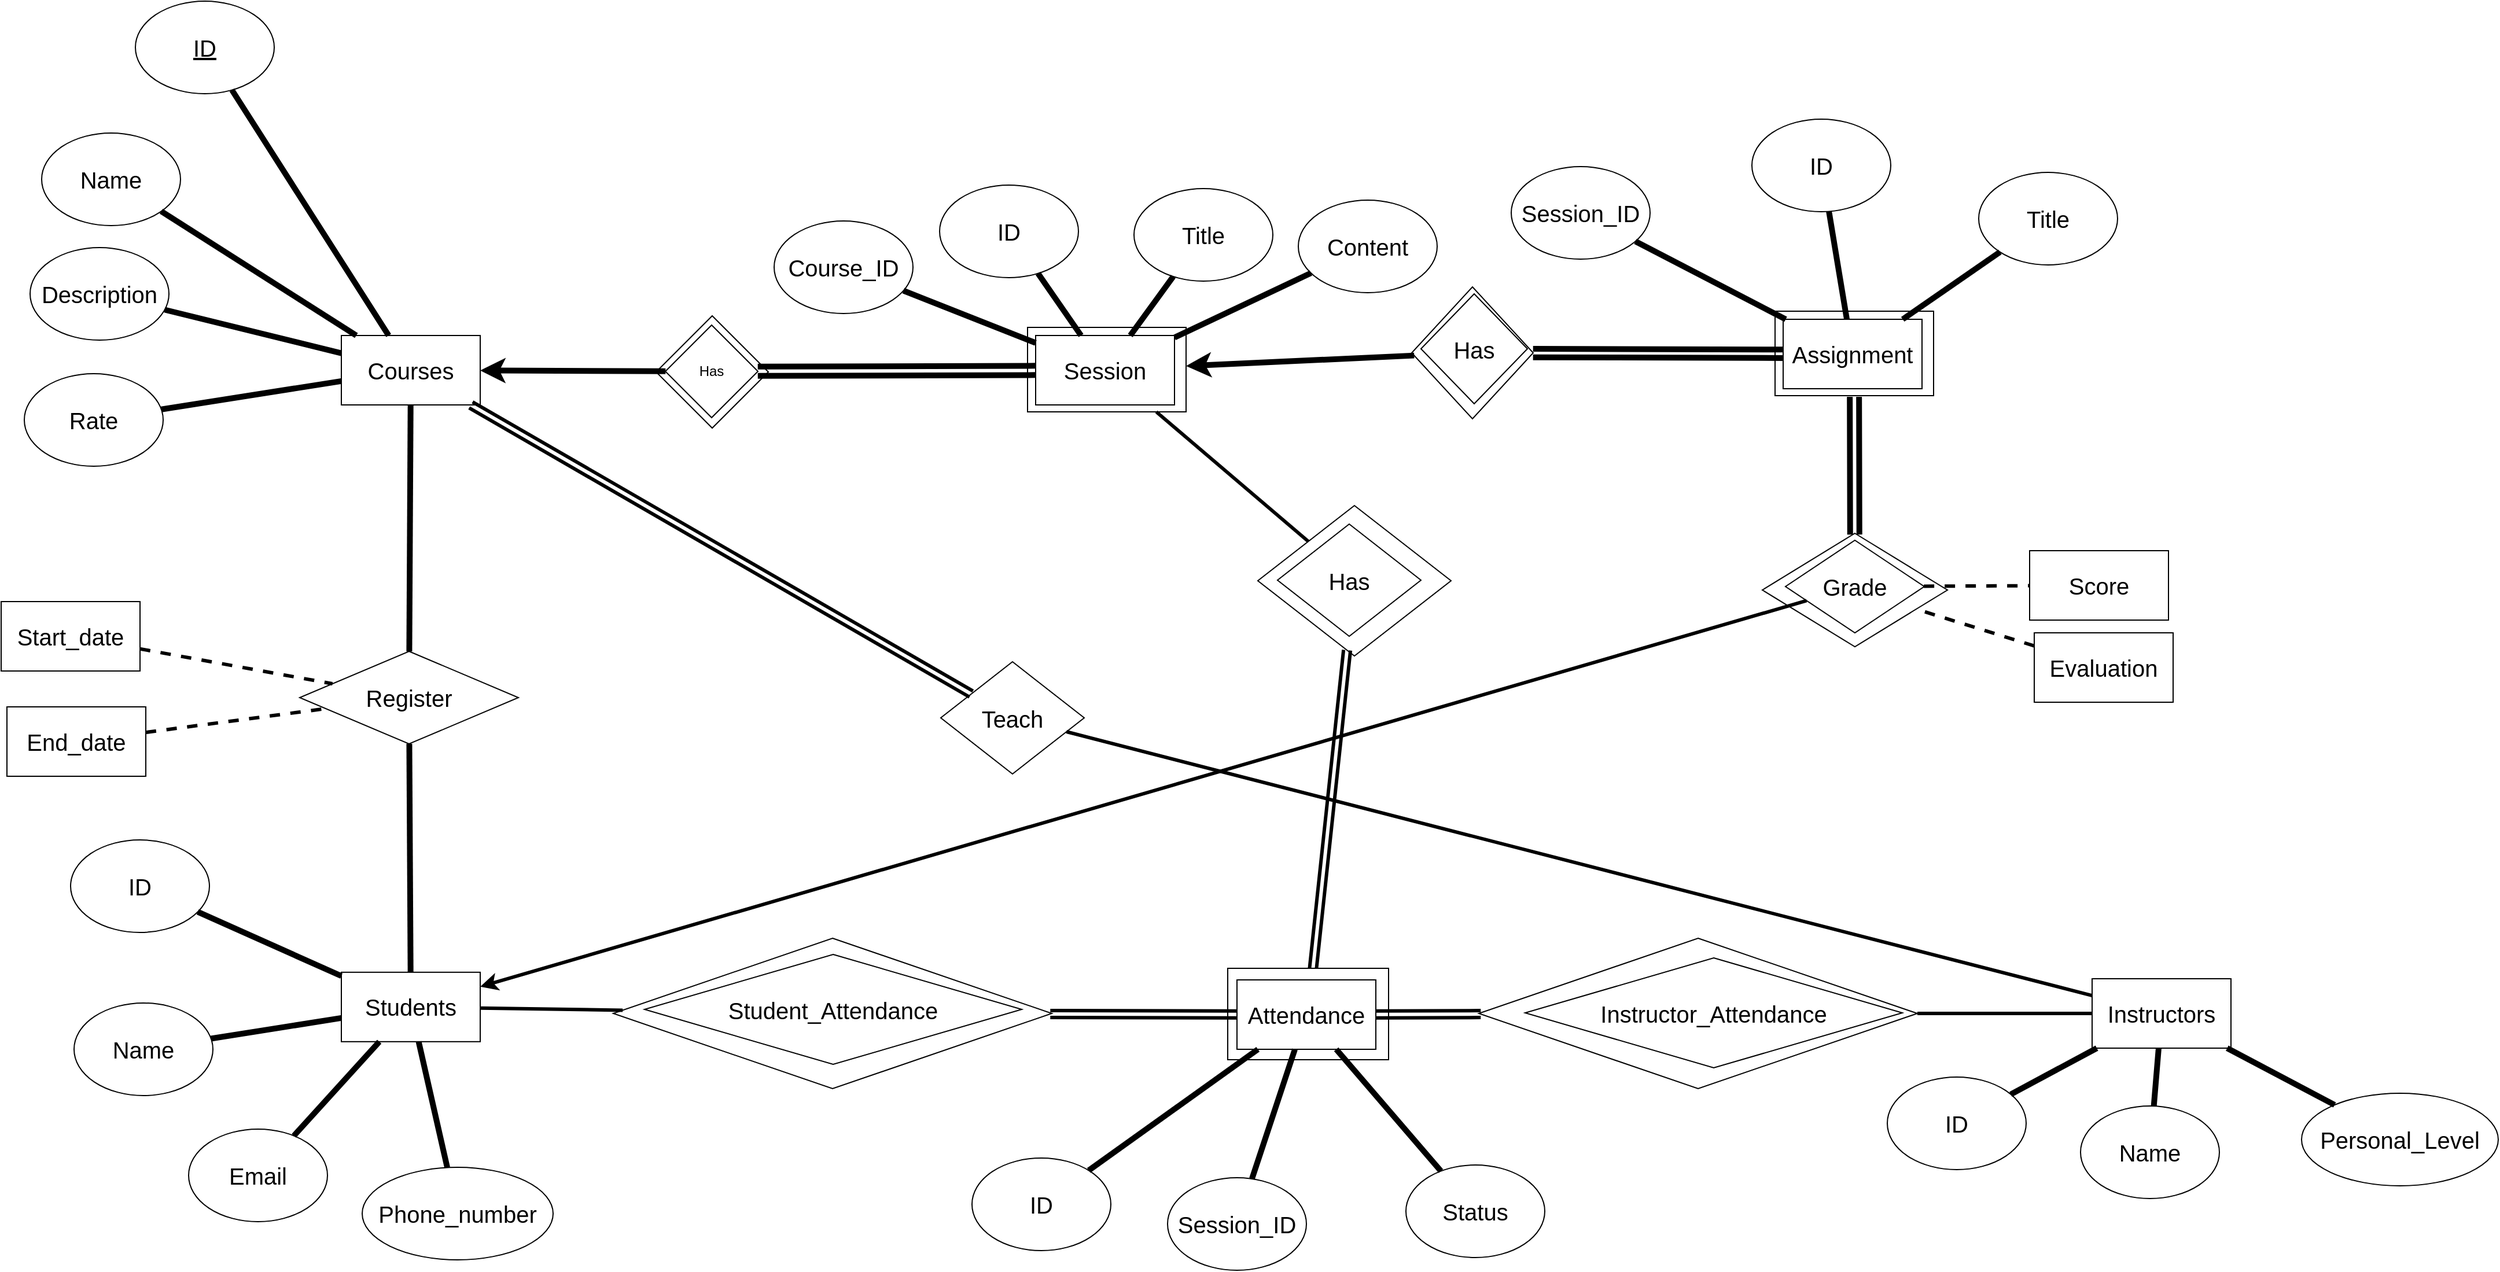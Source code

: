 <mxfile>
    <diagram id="Q17-RViAOiZF65_Yn5EP" name="Page-1">
        <mxGraphModel dx="2268" dy="1266" grid="0" gridSize="10" guides="0" tooltips="1" connect="1" arrows="1" fold="1" page="0" pageScale="1" pageWidth="1100" pageHeight="850" background="#ffffff" math="0" shadow="0">
            <root>
                <mxCell id="0"/>
                <mxCell id="1" parent="0"/>
                <mxCell id="79" value="" style="edgeStyle=none;endArrow=none;endFill=0;shape=link;fontColor=#000000;labelBackgroundColor=#FFFFFF;fontSize=20;html=1;labelBorderColor=none;strokeColor=#000000;strokeWidth=5;" parent="1" source="167" target="169" edge="1">
                    <mxGeometry relative="1" as="geometry">
                        <mxPoint x="293.55" y="285.241" as="sourcePoint"/>
                        <mxPoint x="517" y="79.529" as="targetPoint"/>
                    </mxGeometry>
                </mxCell>
                <mxCell id="77" value="" style="edgeStyle=none;endArrow=none;endFill=0;fontColor=#000000;labelBackgroundColor=#FFFFFF;fontSize=20;html=1;labelBorderColor=none;strokeColor=#000000;strokeWidth=5;startArrow=classic;startFill=1;" parent="1" source="5" target="167" edge="1">
                    <mxGeometry relative="1" as="geometry">
                        <mxPoint x="209.432" y="280.841" as="targetPoint"/>
                    </mxGeometry>
                </mxCell>
                <mxCell id="81" value="" style="edgeStyle=none;endArrow=classic;endFill=1;fontColor=#000000;labelBackgroundColor=#FFFFFF;fontSize=20;html=1;labelBorderColor=none;strokeColor=#000000;strokeWidth=5;startArrow=none;startFill=0;" parent="1" source="171" target="170" edge="1">
                    <mxGeometry relative="1" as="geometry">
                        <mxPoint x="710.214" y="192.101" as="sourcePoint"/>
                        <mxPoint x="624.113" y="119" as="targetPoint"/>
                    </mxGeometry>
                </mxCell>
                <mxCell id="82" value="" style="edgeStyle=none;endArrow=none;endFill=0;shape=link;width=3.333;fontColor=#000000;labelBackgroundColor=#FFFFFF;fontSize=20;html=1;labelBorderColor=none;strokeColor=#000000;strokeWidth=5;" parent="1" source="171" target="178" edge="1">
                    <mxGeometry relative="1" as="geometry">
                        <mxPoint x="793.289" y="262.669" as="sourcePoint"/>
                        <mxPoint x="1150" y="62.761" as="targetPoint"/>
                    </mxGeometry>
                </mxCell>
                <mxCell id="33" value="ID" style="ellipse;whiteSpace=wrap;labelBackgroundColor=#FFFFFF;fontSize=20;html=1;labelBorderColor=none;fillColor=none;strokeColor=#000000;fontColor=#000000;" parent="1" vertex="1">
                    <mxGeometry x="1136" y="-136" width="120" height="80" as="geometry"/>
                </mxCell>
                <mxCell id="62" value="" style="edgeStyle=none;endArrow=none;endFill=0;fontColor=#000000;labelBackgroundColor=#FFFFFF;fontSize=20;html=1;labelBorderColor=none;strokeColor=#000000;strokeWidth=5;" parent="1" source="33" target="178" edge="1">
                    <mxGeometry relative="1" as="geometry">
                        <mxPoint x="1182.414" y="22" as="targetPoint"/>
                    </mxGeometry>
                </mxCell>
                <mxCell id="63" value="" style="edgeStyle=none;endArrow=none;endFill=0;fontColor=#000000;labelBackgroundColor=#FFFFFF;fontSize=20;html=1;labelBorderColor=none;strokeColor=#000000;strokeWidth=5;" parent="1" source="59" target="178" edge="1">
                    <mxGeometry relative="1" as="geometry">
                        <mxPoint x="1229.528" y="22" as="targetPoint"/>
                    </mxGeometry>
                </mxCell>
                <mxCell id="59" value="Session_ID" style="ellipse;whiteSpace=wrap;labelBackgroundColor=#FFFFFF;fontSize=20;html=1;labelBorderColor=none;fillColor=none;strokeColor=#000000;fontColor=#000000;" parent="1" vertex="1">
                    <mxGeometry x="928" y="-95" width="120" height="80" as="geometry"/>
                </mxCell>
                <mxCell id="64" value="" style="edgeStyle=none;endArrow=none;endFill=0;fontColor=#000000;labelBackgroundColor=#FFFFFF;fontSize=20;html=1;labelBorderColor=none;strokeColor=#000000;strokeWidth=5;" parent="1" source="60" target="178" edge="1">
                    <mxGeometry relative="1" as="geometry">
                        <mxPoint x="1270" y="64.549" as="targetPoint"/>
                    </mxGeometry>
                </mxCell>
                <mxCell id="60" value="Title" style="ellipse;whiteSpace=wrap;labelBackgroundColor=#FFFFFF;fontSize=20;html=1;labelBorderColor=none;fillColor=none;strokeColor=#000000;fontColor=#000000;" parent="1" vertex="1">
                    <mxGeometry x="1332" y="-90" width="120" height="80" as="geometry"/>
                </mxCell>
                <mxCell id="86" value="" style="edgeStyle=none;endArrow=none;endFill=0;fontColor=#000000;labelBackgroundColor=#FFFFFF;fontSize=20;html=1;labelBorderColor=none;strokeColor=#000000;strokeWidth=5;" parent="1" source="83" target="5" edge="1">
                    <mxGeometry relative="1" as="geometry"/>
                </mxCell>
                <mxCell id="83" value="Register" style="rhombus;whiteSpace=wrap;labelBackgroundColor=#FFFFFF;fontSize=20;html=1;labelBorderColor=none;fillColor=none;strokeColor=#000000;fontColor=#000000;" parent="1" vertex="1">
                    <mxGeometry x="-119" y="324" width="189" height="80" as="geometry"/>
                </mxCell>
                <mxCell id="85" value="" style="edgeStyle=none;endArrow=none;endFill=0;fontColor=#000000;labelBackgroundColor=#FFFFFF;fontSize=20;html=1;labelBorderColor=none;strokeColor=#000000;strokeWidth=5;startArrow=none;startFill=0;" parent="1" source="9" target="83" edge="1">
                    <mxGeometry relative="1" as="geometry">
                        <mxPoint x="17" y="476" as="targetPoint"/>
                    </mxGeometry>
                </mxCell>
                <mxCell id="26" value="" style="edgeStyle=none;endArrow=none;endFill=0;fontColor=#000000;labelBackgroundColor=#FFFFFF;fontSize=20;html=1;labelBorderColor=none;strokeColor=#000000;strokeWidth=5;" parent="1" source="20" target="169" edge="1">
                    <mxGeometry relative="1" as="geometry">
                        <mxPoint x="517" y="53.679" as="targetPoint"/>
                    </mxGeometry>
                </mxCell>
                <mxCell id="20" value="ID" style="ellipse;whiteSpace=wrap;labelBackgroundColor=#FFFFFF;fontSize=20;html=1;labelBorderColor=none;fillColor=none;strokeColor=#000000;fontColor=#000000;" parent="1" vertex="1">
                    <mxGeometry x="434" y="-79" width="120" height="80" as="geometry"/>
                </mxCell>
                <mxCell id="27" value="" style="edgeStyle=none;endArrow=none;endFill=0;fontColor=#000000;labelBackgroundColor=#FFFFFF;fontSize=20;html=1;labelBorderColor=none;strokeColor=#000000;strokeWidth=5;" parent="1" source="22" target="169" edge="1">
                    <mxGeometry relative="1" as="geometry">
                        <mxPoint x="637" y="51.247" as="targetPoint"/>
                    </mxGeometry>
                </mxCell>
                <mxCell id="22" value="Content" style="ellipse;whiteSpace=wrap;labelBackgroundColor=#FFFFFF;fontSize=20;html=1;labelBorderColor=none;fillColor=none;strokeColor=#000000;fontColor=#000000;" parent="1" vertex="1">
                    <mxGeometry x="744" y="-66" width="120" height="80" as="geometry"/>
                </mxCell>
                <mxCell id="28" value="" style="edgeStyle=none;endArrow=none;endFill=0;fontColor=#000000;labelBackgroundColor=#FFFFFF;fontSize=20;html=1;labelBorderColor=none;strokeColor=#000000;strokeWidth=5;" parent="1" source="24" target="169" edge="1">
                    <mxGeometry relative="1" as="geometry">
                        <mxPoint x="560" y="39" as="targetPoint"/>
                    </mxGeometry>
                </mxCell>
                <mxCell id="24" value="Course_ID" style="ellipse;whiteSpace=wrap;labelBackgroundColor=#FFFFFF;fontSize=20;html=1;labelBorderColor=none;fillColor=none;strokeColor=#000000;fontColor=#000000;" parent="1" vertex="1">
                    <mxGeometry x="291" y="-48" width="120" height="80" as="geometry"/>
                </mxCell>
                <mxCell id="29" value="" style="edgeStyle=none;endArrow=none;endFill=0;fontColor=#000000;labelBackgroundColor=#FFFFFF;fontSize=20;html=1;labelBorderColor=none;strokeColor=#000000;strokeWidth=5;" parent="1" source="25" target="169" edge="1">
                    <mxGeometry relative="1" as="geometry">
                        <mxPoint x="606.565" y="39" as="targetPoint"/>
                    </mxGeometry>
                </mxCell>
                <mxCell id="25" value="Title" style="ellipse;whiteSpace=wrap;labelBackgroundColor=#FFFFFF;fontSize=20;html=1;labelBorderColor=none;fillColor=none;strokeColor=#000000;fontColor=#000000;" parent="1" vertex="1">
                    <mxGeometry x="602" y="-76" width="120" height="80" as="geometry"/>
                </mxCell>
                <mxCell id="185" style="edgeStyle=none;html=1;strokeColor=#000000;strokeWidth=3;fontColor=#000000;startArrow=classic;startFill=1;endArrow=none;endFill=0;" parent="1" source="9" target="179" edge="1">
                    <mxGeometry relative="1" as="geometry"/>
                </mxCell>
                <mxCell id="191" style="edgeStyle=none;html=1;strokeColor=#000000;strokeWidth=3;fontColor=#000000;startArrow=none;startFill=0;endArrow=none;endFill=0;" parent="1" source="9" target="206" edge="1">
                    <mxGeometry relative="1" as="geometry">
                        <mxPoint x="223.2" y="632" as="targetPoint"/>
                    </mxGeometry>
                </mxCell>
                <mxCell id="9" value="Students" style="rounded=0;whiteSpace=wrap;labelBackgroundColor=#FFFFFF;fontSize=20;html=1;labelBorderColor=none;fillColor=none;strokeColor=#000000;fontColor=#000000;" parent="1" vertex="1">
                    <mxGeometry x="-83" y="601.41" width="120" height="60" as="geometry"/>
                </mxCell>
                <mxCell id="30" value="" style="edgeStyle=none;endArrow=none;endFill=0;fontColor=#000000;labelBackgroundColor=#FFFFFF;fontSize=20;html=1;labelBorderColor=none;strokeColor=#000000;strokeWidth=5;" parent="1" source="21" target="9" edge="1">
                    <mxGeometry relative="1" as="geometry">
                        <mxPoint x="-186.57" y="750.999" as="sourcePoint"/>
                    </mxGeometry>
                </mxCell>
                <mxCell id="21" value="ID" style="ellipse;whiteSpace=wrap;labelBackgroundColor=#FFFFFF;fontSize=20;html=1;labelBorderColor=none;fillColor=none;strokeColor=#000000;fontColor=#000000;" parent="1" vertex="1">
                    <mxGeometry x="-317" y="487" width="120" height="80" as="geometry"/>
                </mxCell>
                <mxCell id="31" value="" style="edgeStyle=none;endArrow=none;endFill=0;fontColor=#000000;labelBackgroundColor=#FFFFFF;fontSize=20;html=1;labelBorderColor=none;strokeColor=#000000;strokeWidth=5;" parent="1" source="23" target="9" edge="1">
                    <mxGeometry relative="1" as="geometry"/>
                </mxCell>
                <mxCell id="23" value="Name" style="ellipse;whiteSpace=wrap;labelBackgroundColor=#FFFFFF;fontSize=20;html=1;labelBorderColor=none;fillColor=none;strokeColor=#000000;fontColor=#000000;" parent="1" vertex="1">
                    <mxGeometry x="-314" y="628.0" width="120" height="80" as="geometry"/>
                </mxCell>
                <mxCell id="43" value="" style="edgeStyle=none;endArrow=none;endFill=0;fontColor=#000000;labelBackgroundColor=#FFFFFF;fontSize=20;html=1;labelBorderColor=none;strokeColor=#000000;strokeWidth=5;" parent="1" source="32" target="9" edge="1">
                    <mxGeometry relative="1" as="geometry"/>
                </mxCell>
                <mxCell id="32" value="Email" style="ellipse;whiteSpace=wrap;labelBackgroundColor=#FFFFFF;fontSize=20;html=1;labelBorderColor=none;fillColor=none;strokeColor=#000000;fontColor=#000000;" parent="1" vertex="1">
                    <mxGeometry x="-215" y="737.0" width="120" height="80" as="geometry"/>
                </mxCell>
                <mxCell id="47" value="" style="edgeStyle=none;endArrow=none;endFill=0;fontColor=#000000;labelBackgroundColor=#FFFFFF;fontSize=20;html=1;labelBorderColor=none;strokeColor=#000000;strokeWidth=5;" parent="1" source="35" target="9" edge="1">
                    <mxGeometry relative="1" as="geometry"/>
                </mxCell>
                <mxCell id="35" value="Phone_number" style="ellipse;whiteSpace=wrap;labelBackgroundColor=#FFFFFF;fontSize=20;html=1;labelBorderColor=none;fillColor=none;strokeColor=#000000;fontColor=#000000;" parent="1" vertex="1">
                    <mxGeometry x="-65" y="770" width="165" height="80" as="geometry"/>
                </mxCell>
                <mxCell id="56" value="ID" style="ellipse;whiteSpace=wrap;labelBackgroundColor=#FFFFFF;fontSize=20;html=1;labelBorderColor=none;fillColor=none;strokeColor=#000000;fontColor=#000000;" parent="1" vertex="1">
                    <mxGeometry x="462" y="762" width="120" height="80" as="geometry"/>
                </mxCell>
                <mxCell id="57" value="Session_ID" style="ellipse;whiteSpace=wrap;labelBackgroundColor=#FFFFFF;fontSize=20;html=1;labelBorderColor=none;fillColor=none;strokeColor=#000000;fontColor=#000000;" parent="1" vertex="1">
                    <mxGeometry x="631" y="779" width="120" height="80" as="geometry"/>
                </mxCell>
                <mxCell id="67" value="" style="edgeStyle=none;endArrow=none;endFill=0;fontColor=#000000;labelBackgroundColor=#FFFFFF;fontSize=20;html=1;labelBorderColor=none;strokeColor=#000000;strokeWidth=5;" parent="1" source="56" target="187" edge="1">
                    <mxGeometry relative="1" as="geometry">
                        <mxPoint x="1273" y="737.41" as="targetPoint"/>
                    </mxGeometry>
                </mxCell>
                <mxCell id="68" value="" style="edgeStyle=none;endArrow=none;endFill=0;fontColor=#000000;labelBackgroundColor=#FFFFFF;fontSize=20;html=1;labelBorderColor=none;strokeColor=#000000;strokeWidth=5;" parent="1" source="57" target="187" edge="1">
                    <mxGeometry relative="1" as="geometry">
                        <mxPoint x="1339.941" y="737.41" as="targetPoint"/>
                    </mxGeometry>
                </mxCell>
                <mxCell id="73" value="" style="edgeStyle=none;endArrow=none;endFill=0;fontColor=#000000;labelBackgroundColor=#FFFFFF;fontSize=20;html=1;labelBorderColor=none;strokeColor=#000000;strokeWidth=5;" parent="1" source="72" target="187" edge="1">
                    <mxGeometry relative="1" as="geometry">
                        <mxPoint x="1290.285" y="817.41" as="targetPoint"/>
                    </mxGeometry>
                </mxCell>
                <mxCell id="72" value="Status" style="ellipse;whiteSpace=wrap;labelBackgroundColor=#FFFFFF;fontSize=20;html=1;labelBorderColor=none;fillColor=none;strokeColor=#000000;fontColor=#000000;" parent="1" vertex="1">
                    <mxGeometry x="837" y="768" width="120" height="80" as="geometry"/>
                </mxCell>
                <mxCell id="5" value="Courses" style="rounded=0;whiteSpace=wrap;labelBackgroundColor=#FFFFFF;fontSize=20;html=1;labelBorderColor=none;fillColor=none;strokeColor=#000000;fontColor=#000000;" parent="1" vertex="1">
                    <mxGeometry x="-83" y="51" width="120" height="60" as="geometry"/>
                </mxCell>
                <mxCell id="15" value="" style="edgeStyle=none;endArrow=none;endFill=0;fontColor=#000000;labelBackgroundColor=#FFFFFF;fontSize=20;html=1;labelBorderColor=none;strokeColor=#000000;strokeWidth=5;" parent="1" source="6" target="5" edge="1">
                    <mxGeometry relative="1" as="geometry"/>
                </mxCell>
                <mxCell id="6" value="&lt;u&gt;ID&lt;/u&gt;" style="ellipse;whiteSpace=wrap;labelBackgroundColor=#FFFFFF;fontSize=20;html=1;labelBorderColor=none;fillColor=none;strokeColor=#000000;fontColor=#000000;" parent="1" vertex="1">
                    <mxGeometry x="-261" y="-238" width="120" height="80" as="geometry"/>
                </mxCell>
                <mxCell id="17" value="" style="edgeStyle=none;endArrow=none;endFill=0;fontColor=#000000;labelBackgroundColor=#FFFFFF;fontSize=20;html=1;labelBorderColor=none;strokeColor=#000000;strokeWidth=5;" parent="1" source="12" target="5" edge="1">
                    <mxGeometry relative="1" as="geometry"/>
                </mxCell>
                <mxCell id="12" value="Name" style="ellipse;whiteSpace=wrap;labelBackgroundColor=#FFFFFF;fontSize=20;html=1;labelBorderColor=none;fillColor=none;strokeColor=#000000;fontColor=#000000;" parent="1" vertex="1">
                    <mxGeometry x="-342" y="-124" width="120" height="80" as="geometry"/>
                </mxCell>
                <mxCell id="18" value="" style="edgeStyle=none;endArrow=none;endFill=0;fontColor=#000000;labelBackgroundColor=#FFFFFF;fontSize=20;html=1;labelBorderColor=none;strokeColor=#000000;strokeWidth=5;" parent="1" source="13" target="5" edge="1">
                    <mxGeometry relative="1" as="geometry"/>
                </mxCell>
                <mxCell id="13" value="Description" style="ellipse;whiteSpace=wrap;labelBackgroundColor=#FFFFFF;fontSize=20;html=1;labelBorderColor=none;fillColor=none;strokeColor=#000000;fontColor=#000000;" parent="1" vertex="1">
                    <mxGeometry x="-352" y="-25" width="120" height="80" as="geometry"/>
                </mxCell>
                <mxCell id="19" value="" style="edgeStyle=none;endArrow=none;endFill=0;fontColor=#000000;labelBackgroundColor=#FFFFFF;fontSize=20;html=1;labelBorderColor=none;strokeColor=#000000;strokeWidth=5;" parent="1" source="14" target="5" edge="1">
                    <mxGeometry relative="1" as="geometry"/>
                </mxCell>
                <mxCell id="14" value="Rate" style="ellipse;whiteSpace=wrap;labelBackgroundColor=#FFFFFF;fontSize=20;html=1;labelBorderColor=none;fillColor=none;strokeColor=#000000;fontColor=#000000;" parent="1" vertex="1">
                    <mxGeometry x="-357" y="84" width="120" height="80" as="geometry"/>
                </mxCell>
                <mxCell id="204" style="edgeStyle=none;html=1;strokeColor=#000000;strokeWidth=3;fontColor=#000000;startArrow=none;startFill=0;endArrow=none;endFill=0;" parent="1" source="10" target="203" edge="1">
                    <mxGeometry relative="1" as="geometry"/>
                </mxCell>
                <mxCell id="10" value="Instructors" style="rounded=0;whiteSpace=wrap;labelBackgroundColor=#FFFFFF;fontSize=20;html=1;labelBorderColor=none;fillColor=none;strokeColor=#000000;fontColor=#000000;" parent="1" vertex="1">
                    <mxGeometry x="1430" y="607" width="120" height="60" as="geometry"/>
                </mxCell>
                <mxCell id="49" value="" style="edgeStyle=none;endArrow=none;endFill=0;fontColor=#000000;labelBackgroundColor=#FFFFFF;fontSize=20;html=1;labelBorderColor=none;strokeColor=#000000;strokeWidth=5;" parent="1" source="34" target="10" edge="1">
                    <mxGeometry relative="1" as="geometry"/>
                </mxCell>
                <mxCell id="34" value="ID" style="ellipse;whiteSpace=wrap;labelBackgroundColor=#FFFFFF;fontSize=20;html=1;labelBorderColor=none;fillColor=none;strokeColor=#000000;fontColor=#000000;" parent="1" vertex="1">
                    <mxGeometry x="1253" y="692" width="120" height="80" as="geometry"/>
                </mxCell>
                <mxCell id="50" value="" style="edgeStyle=none;endArrow=none;endFill=0;fontColor=#000000;labelBackgroundColor=#FFFFFF;fontSize=20;html=1;labelBorderColor=none;strokeColor=#000000;strokeWidth=5;" parent="1" source="36" target="10" edge="1">
                    <mxGeometry relative="1" as="geometry"/>
                </mxCell>
                <mxCell id="36" value="Name" style="ellipse;whiteSpace=wrap;labelBackgroundColor=#FFFFFF;fontSize=20;html=1;labelBorderColor=none;fillColor=none;strokeColor=#000000;fontColor=#000000;" parent="1" vertex="1">
                    <mxGeometry x="1420" y="717" width="120" height="80" as="geometry"/>
                </mxCell>
                <mxCell id="51" value="" style="edgeStyle=none;endArrow=none;endFill=0;fontColor=#000000;labelBackgroundColor=#FFFFFF;fontSize=20;html=1;labelBorderColor=none;strokeColor=#000000;strokeWidth=5;" parent="1" source="38" target="10" edge="1">
                    <mxGeometry relative="1" as="geometry"/>
                </mxCell>
                <mxCell id="38" value="Personal_Level" style="ellipse;whiteSpace=wrap;labelBackgroundColor=#FFFFFF;fontSize=20;html=1;labelBorderColor=none;fillColor=none;strokeColor=#000000;fontColor=#000000;" parent="1" vertex="1">
                    <mxGeometry x="1611" y="706" width="170" height="80" as="geometry"/>
                </mxCell>
                <mxCell id="166" style="edgeStyle=none;html=1;dashed=1;strokeColor=#000000;strokeWidth=3;startArrow=none;startFill=0;endArrow=none;endFill=0;" parent="1" source="163" target="83" edge="1">
                    <mxGeometry relative="1" as="geometry"/>
                </mxCell>
                <mxCell id="163" value="Start_date" style="rounded=0;whiteSpace=wrap;labelBackgroundColor=#FFFFFF;fontSize=20;html=1;labelBorderColor=none;fillColor=none;strokeColor=#000000;fontColor=#000000;" parent="1" vertex="1">
                    <mxGeometry x="-377" y="281" width="120" height="60" as="geometry"/>
                </mxCell>
                <mxCell id="165" style="edgeStyle=none;html=1;startArrow=none;startFill=0;endArrow=none;endFill=0;strokeWidth=3;strokeColor=#000000;dashed=1;" parent="1" source="164" target="83" edge="1">
                    <mxGeometry relative="1" as="geometry"/>
                </mxCell>
                <mxCell id="164" value="End_date" style="rounded=0;whiteSpace=wrap;labelBackgroundColor=#FFFFFF;fontSize=20;html=1;labelBorderColor=none;fillColor=none;strokeColor=#000000;fontColor=#000000;" parent="1" vertex="1">
                    <mxGeometry x="-372" y="372" width="120" height="60" as="geometry"/>
                </mxCell>
                <mxCell id="167" value="&lt;font color=&quot;#000000&quot;&gt;Has&lt;/font&gt;" style="rhombus;whiteSpace=wrap;html=1;fillColor=#FFFFFF;strokeColor=#000000;" parent="1" vertex="1">
                    <mxGeometry x="197" y="42" width="80" height="80" as="geometry"/>
                </mxCell>
                <mxCell id="168" value="" style="rhombus;whiteSpace=wrap;html=1;fillColor=none;strokeColor=#000000;" parent="1" vertex="1">
                    <mxGeometry x="189" y="34" width="97" height="97" as="geometry"/>
                </mxCell>
                <mxCell id="169" value="Session" style="rounded=0;whiteSpace=wrap;labelBackgroundColor=#FFFFFF;fontSize=20;html=1;labelBorderColor=none;fillColor=none;strokeColor=#000000;fontColor=#000000;" parent="1" vertex="1">
                    <mxGeometry x="517" y="51" width="120" height="60" as="geometry"/>
                </mxCell>
                <mxCell id="198" style="edgeStyle=none;html=1;strokeColor=#000000;strokeWidth=3;fontColor=#000000;startArrow=none;startFill=0;endArrow=none;endFill=0;" parent="1" source="170" target="209" edge="1">
                    <mxGeometry relative="1" as="geometry"/>
                </mxCell>
                <mxCell id="170" value="" style="rounded=0;whiteSpace=wrap;labelBackgroundColor=#FFFFFF;fontSize=20;html=1;labelBorderColor=none;fillColor=none;strokeColor=#000000;fontColor=#000000;" parent="1" vertex="1">
                    <mxGeometry x="510" y="44" width="137" height="73" as="geometry"/>
                </mxCell>
                <mxCell id="171" value="" style="rhombus;whiteSpace=wrap;html=1;fillColor=none;strokeColor=#000000;" parent="1" vertex="1">
                    <mxGeometry x="842" y="9" width="105" height="114" as="geometry"/>
                </mxCell>
                <mxCell id="173" value="Has" style="rhombus;whiteSpace=wrap;labelBackgroundColor=#FFFFFF;fontSize=20;html=1;labelBorderColor=none;fillColor=none;strokeColor=#000000;fontColor=#000000;" parent="1" vertex="1">
                    <mxGeometry x="850" y="15" width="92" height="95" as="geometry"/>
                </mxCell>
                <mxCell id="177" value="" style="rounded=0;whiteSpace=wrap;labelBackgroundColor=#FFFFFF;fontSize=20;html=1;labelBorderColor=none;fillColor=none;strokeColor=#000000;fontColor=#000000;" parent="1" vertex="1">
                    <mxGeometry x="1156" y="30" width="137" height="73" as="geometry"/>
                </mxCell>
                <mxCell id="178" value="Assignment" style="rounded=0;whiteSpace=wrap;labelBackgroundColor=#FFFFFF;fontSize=20;html=1;labelBorderColor=none;fillColor=none;strokeColor=#000000;fontColor=#000000;" parent="1" vertex="1">
                    <mxGeometry x="1163" y="37.0" width="120" height="60" as="geometry"/>
                </mxCell>
                <mxCell id="183" style="edgeStyle=none;html=1;strokeColor=#000000;strokeWidth=3;fontColor=#000000;startArrow=none;startFill=0;endArrow=none;endFill=0;dashed=1;" parent="1" source="179" target="182" edge="1">
                    <mxGeometry relative="1" as="geometry"/>
                </mxCell>
                <mxCell id="179" value="Grade" style="rhombus;whiteSpace=wrap;labelBackgroundColor=#FFFFFF;fontSize=20;html=1;labelBorderColor=none;fillColor=none;strokeColor=#000000;fontColor=#000000;" parent="1" vertex="1">
                    <mxGeometry x="1165" y="228" width="120" height="80" as="geometry"/>
                </mxCell>
                <mxCell id="182" value="Score" style="rounded=0;whiteSpace=wrap;labelBackgroundColor=#FFFFFF;fontSize=20;html=1;labelBorderColor=none;fillColor=none;strokeColor=#000000;fontColor=#000000;" parent="1" vertex="1">
                    <mxGeometry x="1376" y="237" width="120" height="60" as="geometry"/>
                </mxCell>
                <mxCell id="210" value="" style="edgeStyle=none;html=1;startArrow=classic;startFill=1;shape=link;strokeWidth=5;strokeColor=#000000;" edge="1" parent="1">
                    <mxGeometry relative="1" as="geometry">
                        <mxPoint x="1224.88" y="223.073" as="sourcePoint"/>
                        <mxPoint x="1224.589" y="104" as="targetPoint"/>
                    </mxGeometry>
                </mxCell>
                <mxCell id="186" value="" style="rhombus;whiteSpace=wrap;labelBackgroundColor=#FFFFFF;fontSize=20;html=1;labelBorderColor=none;fillColor=none;strokeColor=#000000;fontColor=#000000;" parent="1" vertex="1">
                    <mxGeometry x="1145" y="222" width="160" height="98" as="geometry"/>
                </mxCell>
                <mxCell id="194" style="edgeStyle=none;html=1;strokeColor=#000000;strokeWidth=3;fontColor=#000000;startArrow=none;startFill=0;endArrow=none;endFill=0;shape=link;" parent="1" source="187" target="208" edge="1">
                    <mxGeometry relative="1" as="geometry">
                        <mxPoint x="863.2" y="504.0" as="targetPoint"/>
                    </mxGeometry>
                </mxCell>
                <mxCell id="187" value="Attendance" style="rounded=0;whiteSpace=wrap;labelBackgroundColor=#FFFFFF;fontSize=20;html=1;labelBorderColor=none;fillColor=none;strokeColor=#000000;fontColor=#000000;" parent="1" vertex="1">
                    <mxGeometry x="691" y="608" width="120" height="60" as="geometry"/>
                </mxCell>
                <mxCell id="193" style="edgeStyle=none;html=1;strokeColor=#000000;strokeWidth=3;fontColor=#000000;startArrow=none;startFill=0;endArrow=none;endFill=0;shape=link;" parent="1" source="206" target="187" edge="1">
                    <mxGeometry relative="1" as="geometry"/>
                </mxCell>
                <mxCell id="192" value="Student_Attendance" style="rhombus;whiteSpace=wrap;labelBackgroundColor=#FFFFFF;fontSize=20;html=1;labelBorderColor=none;fillColor=none;strokeColor=#000000;fontColor=#000000;" parent="1" vertex="1">
                    <mxGeometry x="179" y="586" width="326" height="95" as="geometry"/>
                </mxCell>
                <mxCell id="196" style="edgeStyle=none;html=1;strokeColor=#000000;strokeWidth=3;fontColor=#000000;startArrow=none;startFill=0;endArrow=none;endFill=0;" parent="1" source="208" target="10" edge="1">
                    <mxGeometry relative="1" as="geometry"/>
                </mxCell>
                <mxCell id="195" value="Instructor_Attendance" style="rhombus;whiteSpace=wrap;labelBackgroundColor=#FFFFFF;fontSize=20;html=1;labelBorderColor=none;fillColor=none;strokeColor=#000000;fontColor=#000000;" parent="1" vertex="1">
                    <mxGeometry x="940" y="589" width="326" height="95" as="geometry"/>
                </mxCell>
                <mxCell id="199" style="edgeStyle=none;html=1;strokeColor=#000000;strokeWidth=3;fontColor=#000000;startArrow=none;startFill=0;endArrow=none;endFill=0;shape=link;" parent="1" source="209" target="200" edge="1">
                    <mxGeometry relative="1" as="geometry"/>
                </mxCell>
                <mxCell id="197" value="Has" style="rhombus;whiteSpace=wrap;labelBackgroundColor=#FFFFFF;fontSize=20;html=1;labelBorderColor=none;fillColor=none;strokeColor=#000000;fontColor=#000000;" parent="1" vertex="1">
                    <mxGeometry x="726" y="214" width="124" height="97" as="geometry"/>
                </mxCell>
                <mxCell id="200" value="" style="rounded=0;whiteSpace=wrap;labelBackgroundColor=#FFFFFF;fontSize=20;html=1;labelBorderColor=none;fillColor=none;strokeColor=#000000;fontColor=#000000;" parent="1" vertex="1">
                    <mxGeometry x="683" y="598" width="139" height="79" as="geometry"/>
                </mxCell>
                <mxCell id="202" style="edgeStyle=none;html=1;strokeColor=#000000;strokeWidth=3;fontColor=#000000;startArrow=none;startFill=0;endArrow=none;endFill=0;dashed=1;" parent="1" source="201" target="186" edge="1">
                    <mxGeometry relative="1" as="geometry"/>
                </mxCell>
                <mxCell id="201" value="Evaluation" style="rounded=0;whiteSpace=wrap;labelBackgroundColor=#FFFFFF;fontSize=20;html=1;labelBorderColor=none;fillColor=none;strokeColor=#000000;fontColor=#000000;" parent="1" vertex="1">
                    <mxGeometry x="1380" y="308" width="120" height="60" as="geometry"/>
                </mxCell>
                <mxCell id="205" style="edgeStyle=none;html=1;strokeColor=#000000;strokeWidth=3;fontColor=#000000;startArrow=none;startFill=0;endArrow=none;endFill=0;shape=link;" parent="1" source="203" target="5" edge="1">
                    <mxGeometry relative="1" as="geometry"/>
                </mxCell>
                <mxCell id="203" value="Teach" style="rhombus;whiteSpace=wrap;labelBackgroundColor=#FFFFFF;fontSize=20;html=1;labelBorderColor=none;fillColor=none;strokeColor=#000000;fontColor=#000000;" parent="1" vertex="1">
                    <mxGeometry x="435" y="333" width="124" height="97" as="geometry"/>
                </mxCell>
                <mxCell id="206" value="" style="rhombus;whiteSpace=wrap;labelBackgroundColor=#FFFFFF;fontSize=20;html=1;labelBorderColor=none;fillColor=none;strokeColor=#000000;fontColor=#000000;" parent="1" vertex="1">
                    <mxGeometry x="152" y="572" width="379" height="130" as="geometry"/>
                </mxCell>
                <mxCell id="208" value="" style="rhombus;whiteSpace=wrap;labelBackgroundColor=#FFFFFF;fontSize=20;html=1;labelBorderColor=none;fillColor=none;strokeColor=#000000;fontColor=#000000;" parent="1" vertex="1">
                    <mxGeometry x="900" y="572" width="379" height="130" as="geometry"/>
                </mxCell>
                <mxCell id="209" value="" style="rhombus;whiteSpace=wrap;labelBackgroundColor=#FFFFFF;fontSize=20;html=1;labelBorderColor=none;fillColor=none;strokeColor=#000000;fontColor=#000000;" parent="1" vertex="1">
                    <mxGeometry x="709" y="198" width="167" height="130" as="geometry"/>
                </mxCell>
            </root>
        </mxGraphModel>
    </diagram>
</mxfile>
